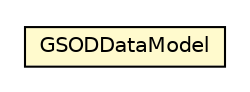 #!/usr/local/bin/dot
#
# Class diagram 
# Generated by UMLGraph version R5_6-24-gf6e263 (http://www.umlgraph.org/)
#

digraph G {
	edge [fontname="Helvetica",fontsize=10,labelfontname="Helvetica",labelfontsize=10];
	node [fontname="Helvetica",fontsize=10,shape=plaintext];
	nodesep=0.25;
	ranksep=0.5;
	// com.ohair.stephen.edp.model.GSODDataModel
	c212 [label=<<table title="com.ohair.stephen.edp.model.GSODDataModel" border="0" cellborder="1" cellspacing="0" cellpadding="2" port="p" bgcolor="lemonChiffon" href="./GSODDataModel.html">
		<tr><td><table border="0" cellspacing="0" cellpadding="1">
<tr><td align="center" balign="center"> GSODDataModel </td></tr>
		</table></td></tr>
		</table>>, URL="./GSODDataModel.html", fontname="Helvetica", fontcolor="black", fontsize=10.0];
}

